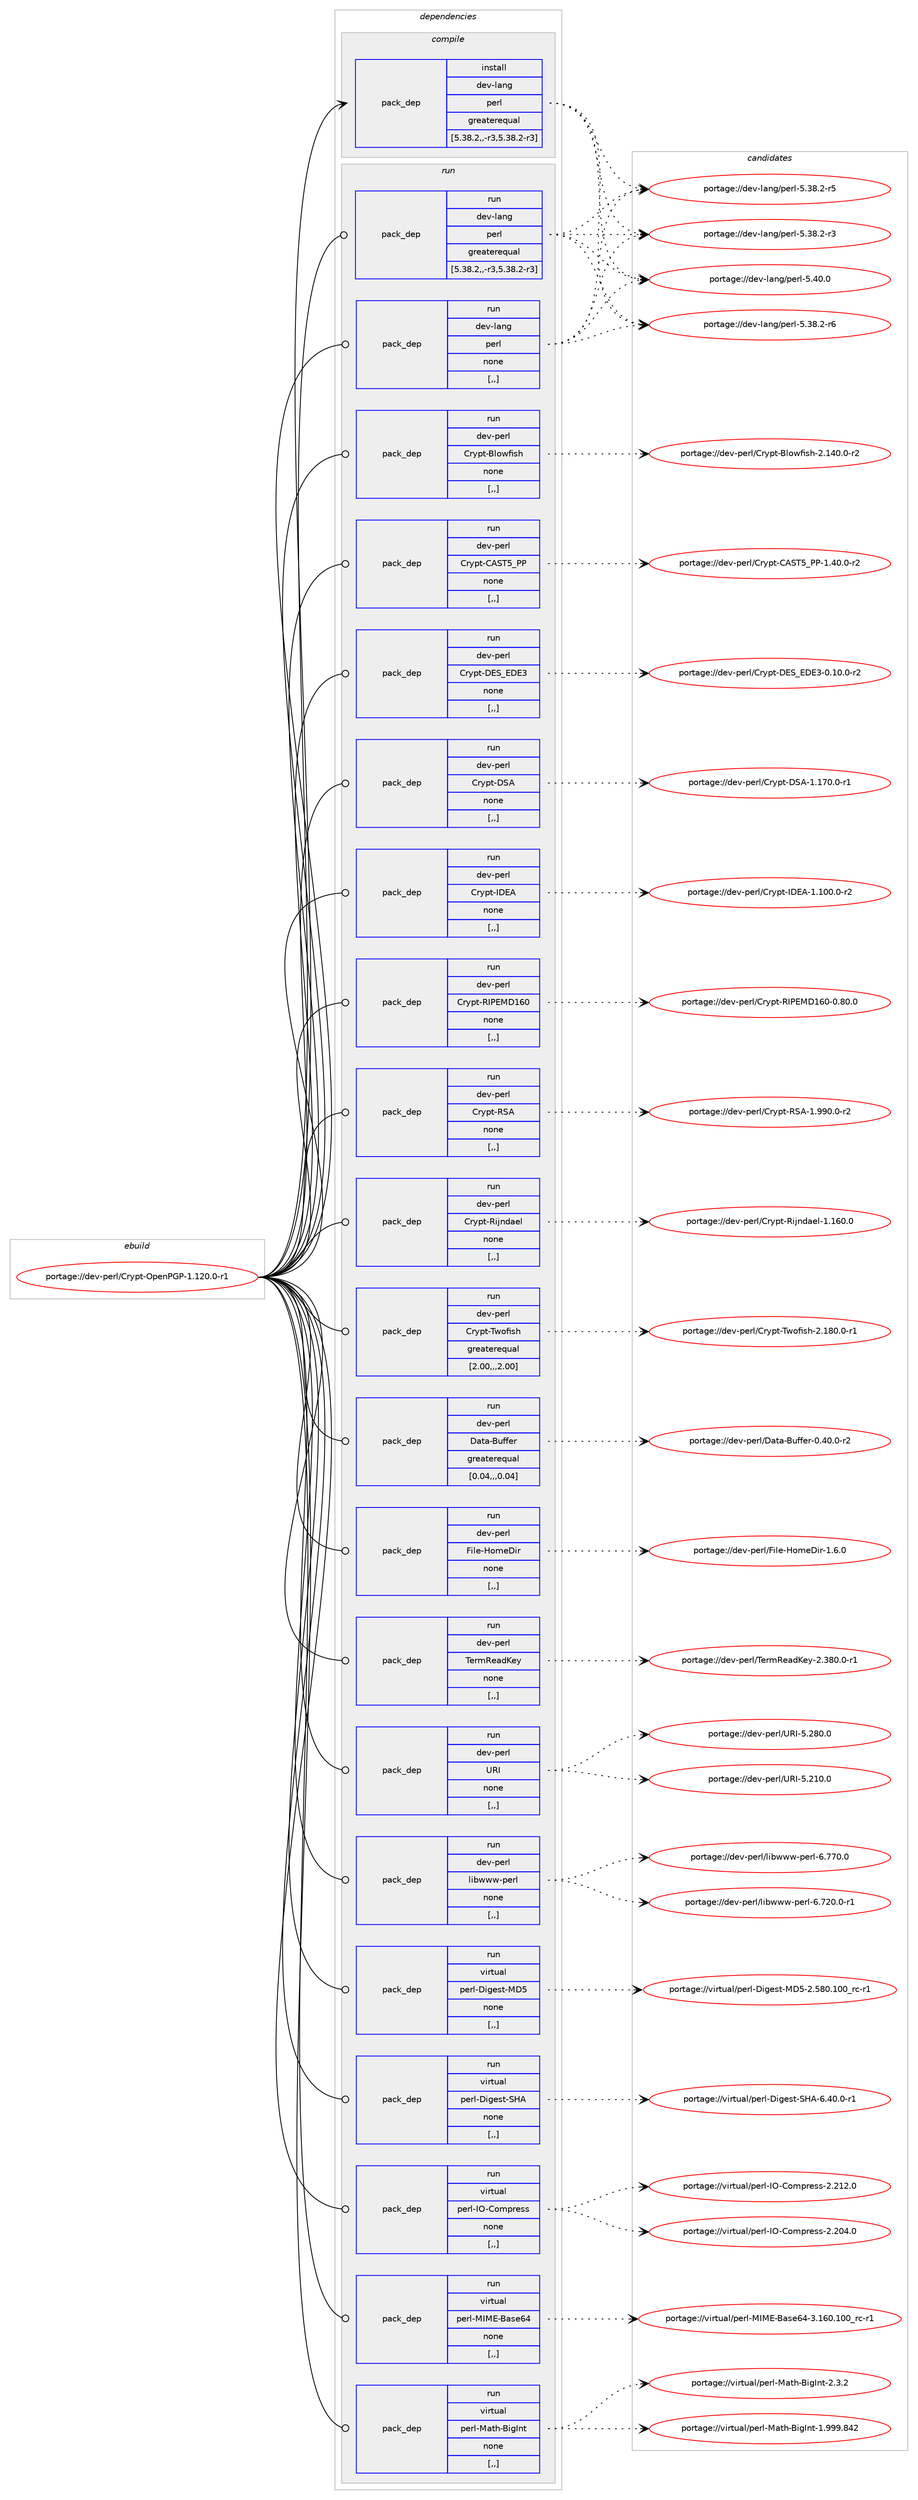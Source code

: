 digraph prolog {

# *************
# Graph options
# *************

newrank=true;
concentrate=true;
compound=true;
graph [rankdir=LR,fontname=Helvetica,fontsize=10,ranksep=1.5];#, ranksep=2.5, nodesep=0.2];
edge  [arrowhead=vee];
node  [fontname=Helvetica,fontsize=10];

# **********
# The ebuild
# **********

subgraph cluster_leftcol {
color=gray;
rank=same;
label=<<i>ebuild</i>>;
id [label="portage://dev-perl/Crypt-OpenPGP-1.120.0-r1", color=red, width=4, href="../dev-perl/Crypt-OpenPGP-1.120.0-r1.svg"];
}

# ****************
# The dependencies
# ****************

subgraph cluster_midcol {
color=gray;
label=<<i>dependencies</i>>;
subgraph cluster_compile {
fillcolor="#eeeeee";
style=filled;
label=<<i>compile</i>>;
subgraph pack96011 {
dependency126735 [label=<<TABLE BORDER="0" CELLBORDER="1" CELLSPACING="0" CELLPADDING="4" WIDTH="220"><TR><TD ROWSPAN="6" CELLPADDING="30">pack_dep</TD></TR><TR><TD WIDTH="110">install</TD></TR><TR><TD>dev-lang</TD></TR><TR><TD>perl</TD></TR><TR><TD>greaterequal</TD></TR><TR><TD>[5.38.2,,-r3,5.38.2-r3]</TD></TR></TABLE>>, shape=none, color=blue];
}
id:e -> dependency126735:w [weight=20,style="solid",arrowhead="vee"];
}
subgraph cluster_compileandrun {
fillcolor="#eeeeee";
style=filled;
label=<<i>compile and run</i>>;
}
subgraph cluster_run {
fillcolor="#eeeeee";
style=filled;
label=<<i>run</i>>;
subgraph pack96012 {
dependency126736 [label=<<TABLE BORDER="0" CELLBORDER="1" CELLSPACING="0" CELLPADDING="4" WIDTH="220"><TR><TD ROWSPAN="6" CELLPADDING="30">pack_dep</TD></TR><TR><TD WIDTH="110">run</TD></TR><TR><TD>dev-lang</TD></TR><TR><TD>perl</TD></TR><TR><TD>greaterequal</TD></TR><TR><TD>[5.38.2,,-r3,5.38.2-r3]</TD></TR></TABLE>>, shape=none, color=blue];
}
id:e -> dependency126736:w [weight=20,style="solid",arrowhead="odot"];
subgraph pack96013 {
dependency126737 [label=<<TABLE BORDER="0" CELLBORDER="1" CELLSPACING="0" CELLPADDING="4" WIDTH="220"><TR><TD ROWSPAN="6" CELLPADDING="30">pack_dep</TD></TR><TR><TD WIDTH="110">run</TD></TR><TR><TD>dev-lang</TD></TR><TR><TD>perl</TD></TR><TR><TD>none</TD></TR><TR><TD>[,,]</TD></TR></TABLE>>, shape=none, color=blue];
}
id:e -> dependency126737:w [weight=20,style="solid",arrowhead="odot"];
subgraph pack96014 {
dependency126738 [label=<<TABLE BORDER="0" CELLBORDER="1" CELLSPACING="0" CELLPADDING="4" WIDTH="220"><TR><TD ROWSPAN="6" CELLPADDING="30">pack_dep</TD></TR><TR><TD WIDTH="110">run</TD></TR><TR><TD>dev-perl</TD></TR><TR><TD>Crypt-Blowfish</TD></TR><TR><TD>none</TD></TR><TR><TD>[,,]</TD></TR></TABLE>>, shape=none, color=blue];
}
id:e -> dependency126738:w [weight=20,style="solid",arrowhead="odot"];
subgraph pack96015 {
dependency126739 [label=<<TABLE BORDER="0" CELLBORDER="1" CELLSPACING="0" CELLPADDING="4" WIDTH="220"><TR><TD ROWSPAN="6" CELLPADDING="30">pack_dep</TD></TR><TR><TD WIDTH="110">run</TD></TR><TR><TD>dev-perl</TD></TR><TR><TD>Crypt-CAST5_PP</TD></TR><TR><TD>none</TD></TR><TR><TD>[,,]</TD></TR></TABLE>>, shape=none, color=blue];
}
id:e -> dependency126739:w [weight=20,style="solid",arrowhead="odot"];
subgraph pack96016 {
dependency126740 [label=<<TABLE BORDER="0" CELLBORDER="1" CELLSPACING="0" CELLPADDING="4" WIDTH="220"><TR><TD ROWSPAN="6" CELLPADDING="30">pack_dep</TD></TR><TR><TD WIDTH="110">run</TD></TR><TR><TD>dev-perl</TD></TR><TR><TD>Crypt-DES_EDE3</TD></TR><TR><TD>none</TD></TR><TR><TD>[,,]</TD></TR></TABLE>>, shape=none, color=blue];
}
id:e -> dependency126740:w [weight=20,style="solid",arrowhead="odot"];
subgraph pack96017 {
dependency126741 [label=<<TABLE BORDER="0" CELLBORDER="1" CELLSPACING="0" CELLPADDING="4" WIDTH="220"><TR><TD ROWSPAN="6" CELLPADDING="30">pack_dep</TD></TR><TR><TD WIDTH="110">run</TD></TR><TR><TD>dev-perl</TD></TR><TR><TD>Crypt-DSA</TD></TR><TR><TD>none</TD></TR><TR><TD>[,,]</TD></TR></TABLE>>, shape=none, color=blue];
}
id:e -> dependency126741:w [weight=20,style="solid",arrowhead="odot"];
subgraph pack96018 {
dependency126742 [label=<<TABLE BORDER="0" CELLBORDER="1" CELLSPACING="0" CELLPADDING="4" WIDTH="220"><TR><TD ROWSPAN="6" CELLPADDING="30">pack_dep</TD></TR><TR><TD WIDTH="110">run</TD></TR><TR><TD>dev-perl</TD></TR><TR><TD>Crypt-IDEA</TD></TR><TR><TD>none</TD></TR><TR><TD>[,,]</TD></TR></TABLE>>, shape=none, color=blue];
}
id:e -> dependency126742:w [weight=20,style="solid",arrowhead="odot"];
subgraph pack96019 {
dependency126743 [label=<<TABLE BORDER="0" CELLBORDER="1" CELLSPACING="0" CELLPADDING="4" WIDTH="220"><TR><TD ROWSPAN="6" CELLPADDING="30">pack_dep</TD></TR><TR><TD WIDTH="110">run</TD></TR><TR><TD>dev-perl</TD></TR><TR><TD>Crypt-RIPEMD160</TD></TR><TR><TD>none</TD></TR><TR><TD>[,,]</TD></TR></TABLE>>, shape=none, color=blue];
}
id:e -> dependency126743:w [weight=20,style="solid",arrowhead="odot"];
subgraph pack96020 {
dependency126744 [label=<<TABLE BORDER="0" CELLBORDER="1" CELLSPACING="0" CELLPADDING="4" WIDTH="220"><TR><TD ROWSPAN="6" CELLPADDING="30">pack_dep</TD></TR><TR><TD WIDTH="110">run</TD></TR><TR><TD>dev-perl</TD></TR><TR><TD>Crypt-RSA</TD></TR><TR><TD>none</TD></TR><TR><TD>[,,]</TD></TR></TABLE>>, shape=none, color=blue];
}
id:e -> dependency126744:w [weight=20,style="solid",arrowhead="odot"];
subgraph pack96021 {
dependency126745 [label=<<TABLE BORDER="0" CELLBORDER="1" CELLSPACING="0" CELLPADDING="4" WIDTH="220"><TR><TD ROWSPAN="6" CELLPADDING="30">pack_dep</TD></TR><TR><TD WIDTH="110">run</TD></TR><TR><TD>dev-perl</TD></TR><TR><TD>Crypt-Rijndael</TD></TR><TR><TD>none</TD></TR><TR><TD>[,,]</TD></TR></TABLE>>, shape=none, color=blue];
}
id:e -> dependency126745:w [weight=20,style="solid",arrowhead="odot"];
subgraph pack96022 {
dependency126746 [label=<<TABLE BORDER="0" CELLBORDER="1" CELLSPACING="0" CELLPADDING="4" WIDTH="220"><TR><TD ROWSPAN="6" CELLPADDING="30">pack_dep</TD></TR><TR><TD WIDTH="110">run</TD></TR><TR><TD>dev-perl</TD></TR><TR><TD>Crypt-Twofish</TD></TR><TR><TD>greaterequal</TD></TR><TR><TD>[2.00,,,2.00]</TD></TR></TABLE>>, shape=none, color=blue];
}
id:e -> dependency126746:w [weight=20,style="solid",arrowhead="odot"];
subgraph pack96023 {
dependency126747 [label=<<TABLE BORDER="0" CELLBORDER="1" CELLSPACING="0" CELLPADDING="4" WIDTH="220"><TR><TD ROWSPAN="6" CELLPADDING="30">pack_dep</TD></TR><TR><TD WIDTH="110">run</TD></TR><TR><TD>dev-perl</TD></TR><TR><TD>Data-Buffer</TD></TR><TR><TD>greaterequal</TD></TR><TR><TD>[0.04,,,0.04]</TD></TR></TABLE>>, shape=none, color=blue];
}
id:e -> dependency126747:w [weight=20,style="solid",arrowhead="odot"];
subgraph pack96024 {
dependency126748 [label=<<TABLE BORDER="0" CELLBORDER="1" CELLSPACING="0" CELLPADDING="4" WIDTH="220"><TR><TD ROWSPAN="6" CELLPADDING="30">pack_dep</TD></TR><TR><TD WIDTH="110">run</TD></TR><TR><TD>dev-perl</TD></TR><TR><TD>File-HomeDir</TD></TR><TR><TD>none</TD></TR><TR><TD>[,,]</TD></TR></TABLE>>, shape=none, color=blue];
}
id:e -> dependency126748:w [weight=20,style="solid",arrowhead="odot"];
subgraph pack96025 {
dependency126749 [label=<<TABLE BORDER="0" CELLBORDER="1" CELLSPACING="0" CELLPADDING="4" WIDTH="220"><TR><TD ROWSPAN="6" CELLPADDING="30">pack_dep</TD></TR><TR><TD WIDTH="110">run</TD></TR><TR><TD>dev-perl</TD></TR><TR><TD>TermReadKey</TD></TR><TR><TD>none</TD></TR><TR><TD>[,,]</TD></TR></TABLE>>, shape=none, color=blue];
}
id:e -> dependency126749:w [weight=20,style="solid",arrowhead="odot"];
subgraph pack96026 {
dependency126750 [label=<<TABLE BORDER="0" CELLBORDER="1" CELLSPACING="0" CELLPADDING="4" WIDTH="220"><TR><TD ROWSPAN="6" CELLPADDING="30">pack_dep</TD></TR><TR><TD WIDTH="110">run</TD></TR><TR><TD>dev-perl</TD></TR><TR><TD>URI</TD></TR><TR><TD>none</TD></TR><TR><TD>[,,]</TD></TR></TABLE>>, shape=none, color=blue];
}
id:e -> dependency126750:w [weight=20,style="solid",arrowhead="odot"];
subgraph pack96027 {
dependency126751 [label=<<TABLE BORDER="0" CELLBORDER="1" CELLSPACING="0" CELLPADDING="4" WIDTH="220"><TR><TD ROWSPAN="6" CELLPADDING="30">pack_dep</TD></TR><TR><TD WIDTH="110">run</TD></TR><TR><TD>dev-perl</TD></TR><TR><TD>libwww-perl</TD></TR><TR><TD>none</TD></TR><TR><TD>[,,]</TD></TR></TABLE>>, shape=none, color=blue];
}
id:e -> dependency126751:w [weight=20,style="solid",arrowhead="odot"];
subgraph pack96028 {
dependency126752 [label=<<TABLE BORDER="0" CELLBORDER="1" CELLSPACING="0" CELLPADDING="4" WIDTH="220"><TR><TD ROWSPAN="6" CELLPADDING="30">pack_dep</TD></TR><TR><TD WIDTH="110">run</TD></TR><TR><TD>virtual</TD></TR><TR><TD>perl-Digest-MD5</TD></TR><TR><TD>none</TD></TR><TR><TD>[,,]</TD></TR></TABLE>>, shape=none, color=blue];
}
id:e -> dependency126752:w [weight=20,style="solid",arrowhead="odot"];
subgraph pack96029 {
dependency126753 [label=<<TABLE BORDER="0" CELLBORDER="1" CELLSPACING="0" CELLPADDING="4" WIDTH="220"><TR><TD ROWSPAN="6" CELLPADDING="30">pack_dep</TD></TR><TR><TD WIDTH="110">run</TD></TR><TR><TD>virtual</TD></TR><TR><TD>perl-Digest-SHA</TD></TR><TR><TD>none</TD></TR><TR><TD>[,,]</TD></TR></TABLE>>, shape=none, color=blue];
}
id:e -> dependency126753:w [weight=20,style="solid",arrowhead="odot"];
subgraph pack96030 {
dependency126754 [label=<<TABLE BORDER="0" CELLBORDER="1" CELLSPACING="0" CELLPADDING="4" WIDTH="220"><TR><TD ROWSPAN="6" CELLPADDING="30">pack_dep</TD></TR><TR><TD WIDTH="110">run</TD></TR><TR><TD>virtual</TD></TR><TR><TD>perl-IO-Compress</TD></TR><TR><TD>none</TD></TR><TR><TD>[,,]</TD></TR></TABLE>>, shape=none, color=blue];
}
id:e -> dependency126754:w [weight=20,style="solid",arrowhead="odot"];
subgraph pack96031 {
dependency126755 [label=<<TABLE BORDER="0" CELLBORDER="1" CELLSPACING="0" CELLPADDING="4" WIDTH="220"><TR><TD ROWSPAN="6" CELLPADDING="30">pack_dep</TD></TR><TR><TD WIDTH="110">run</TD></TR><TR><TD>virtual</TD></TR><TR><TD>perl-MIME-Base64</TD></TR><TR><TD>none</TD></TR><TR><TD>[,,]</TD></TR></TABLE>>, shape=none, color=blue];
}
id:e -> dependency126755:w [weight=20,style="solid",arrowhead="odot"];
subgraph pack96032 {
dependency126756 [label=<<TABLE BORDER="0" CELLBORDER="1" CELLSPACING="0" CELLPADDING="4" WIDTH="220"><TR><TD ROWSPAN="6" CELLPADDING="30">pack_dep</TD></TR><TR><TD WIDTH="110">run</TD></TR><TR><TD>virtual</TD></TR><TR><TD>perl-Math-BigInt</TD></TR><TR><TD>none</TD></TR><TR><TD>[,,]</TD></TR></TABLE>>, shape=none, color=blue];
}
id:e -> dependency126756:w [weight=20,style="solid",arrowhead="odot"];
}
}

# **************
# The candidates
# **************

subgraph cluster_choices {
rank=same;
color=gray;
label=<<i>candidates</i>>;

subgraph choice96011 {
color=black;
nodesep=1;
choice10010111845108971101034711210111410845534652484648 [label="portage://dev-lang/perl-5.40.0", color=red, width=4,href="../dev-lang/perl-5.40.0.svg"];
choice100101118451089711010347112101114108455346515646504511454 [label="portage://dev-lang/perl-5.38.2-r6", color=red, width=4,href="../dev-lang/perl-5.38.2-r6.svg"];
choice100101118451089711010347112101114108455346515646504511453 [label="portage://dev-lang/perl-5.38.2-r5", color=red, width=4,href="../dev-lang/perl-5.38.2-r5.svg"];
choice100101118451089711010347112101114108455346515646504511451 [label="portage://dev-lang/perl-5.38.2-r3", color=red, width=4,href="../dev-lang/perl-5.38.2-r3.svg"];
dependency126735:e -> choice10010111845108971101034711210111410845534652484648:w [style=dotted,weight="100"];
dependency126735:e -> choice100101118451089711010347112101114108455346515646504511454:w [style=dotted,weight="100"];
dependency126735:e -> choice100101118451089711010347112101114108455346515646504511453:w [style=dotted,weight="100"];
dependency126735:e -> choice100101118451089711010347112101114108455346515646504511451:w [style=dotted,weight="100"];
}
subgraph choice96012 {
color=black;
nodesep=1;
choice10010111845108971101034711210111410845534652484648 [label="portage://dev-lang/perl-5.40.0", color=red, width=4,href="../dev-lang/perl-5.40.0.svg"];
choice100101118451089711010347112101114108455346515646504511454 [label="portage://dev-lang/perl-5.38.2-r6", color=red, width=4,href="../dev-lang/perl-5.38.2-r6.svg"];
choice100101118451089711010347112101114108455346515646504511453 [label="portage://dev-lang/perl-5.38.2-r5", color=red, width=4,href="../dev-lang/perl-5.38.2-r5.svg"];
choice100101118451089711010347112101114108455346515646504511451 [label="portage://dev-lang/perl-5.38.2-r3", color=red, width=4,href="../dev-lang/perl-5.38.2-r3.svg"];
dependency126736:e -> choice10010111845108971101034711210111410845534652484648:w [style=dotted,weight="100"];
dependency126736:e -> choice100101118451089711010347112101114108455346515646504511454:w [style=dotted,weight="100"];
dependency126736:e -> choice100101118451089711010347112101114108455346515646504511453:w [style=dotted,weight="100"];
dependency126736:e -> choice100101118451089711010347112101114108455346515646504511451:w [style=dotted,weight="100"];
}
subgraph choice96013 {
color=black;
nodesep=1;
choice10010111845108971101034711210111410845534652484648 [label="portage://dev-lang/perl-5.40.0", color=red, width=4,href="../dev-lang/perl-5.40.0.svg"];
choice100101118451089711010347112101114108455346515646504511454 [label="portage://dev-lang/perl-5.38.2-r6", color=red, width=4,href="../dev-lang/perl-5.38.2-r6.svg"];
choice100101118451089711010347112101114108455346515646504511453 [label="portage://dev-lang/perl-5.38.2-r5", color=red, width=4,href="../dev-lang/perl-5.38.2-r5.svg"];
choice100101118451089711010347112101114108455346515646504511451 [label="portage://dev-lang/perl-5.38.2-r3", color=red, width=4,href="../dev-lang/perl-5.38.2-r3.svg"];
dependency126737:e -> choice10010111845108971101034711210111410845534652484648:w [style=dotted,weight="100"];
dependency126737:e -> choice100101118451089711010347112101114108455346515646504511454:w [style=dotted,weight="100"];
dependency126737:e -> choice100101118451089711010347112101114108455346515646504511453:w [style=dotted,weight="100"];
dependency126737:e -> choice100101118451089711010347112101114108455346515646504511451:w [style=dotted,weight="100"];
}
subgraph choice96014 {
color=black;
nodesep=1;
choice100101118451121011141084767114121112116456610811111910210511510445504649524846484511450 [label="portage://dev-perl/Crypt-Blowfish-2.140.0-r2", color=red, width=4,href="../dev-perl/Crypt-Blowfish-2.140.0-r2.svg"];
dependency126738:e -> choice100101118451121011141084767114121112116456610811111910210511510445504649524846484511450:w [style=dotted,weight="100"];
}
subgraph choice96015 {
color=black;
nodesep=1;
choice100101118451121011141084767114121112116456765838453958080454946524846484511450 [label="portage://dev-perl/Crypt-CAST5_PP-1.40.0-r2", color=red, width=4,href="../dev-perl/Crypt-CAST5_PP-1.40.0-r2.svg"];
dependency126739:e -> choice100101118451121011141084767114121112116456765838453958080454946524846484511450:w [style=dotted,weight="100"];
}
subgraph choice96016 {
color=black;
nodesep=1;
choice100101118451121011141084767114121112116456869839569686951454846494846484511450 [label="portage://dev-perl/Crypt-DES_EDE3-0.10.0-r2", color=red, width=4,href="../dev-perl/Crypt-DES_EDE3-0.10.0-r2.svg"];
dependency126740:e -> choice100101118451121011141084767114121112116456869839569686951454846494846484511450:w [style=dotted,weight="100"];
}
subgraph choice96017 {
color=black;
nodesep=1;
choice1001011184511210111410847671141211121164568836545494649554846484511449 [label="portage://dev-perl/Crypt-DSA-1.170.0-r1", color=red, width=4,href="../dev-perl/Crypt-DSA-1.170.0-r1.svg"];
dependency126741:e -> choice1001011184511210111410847671141211121164568836545494649554846484511449:w [style=dotted,weight="100"];
}
subgraph choice96018 {
color=black;
nodesep=1;
choice100101118451121011141084767114121112116457368696545494649484846484511450 [label="portage://dev-perl/Crypt-IDEA-1.100.0-r2", color=red, width=4,href="../dev-perl/Crypt-IDEA-1.100.0-r2.svg"];
dependency126742:e -> choice100101118451121011141084767114121112116457368696545494649484846484511450:w [style=dotted,weight="100"];
}
subgraph choice96019 {
color=black;
nodesep=1;
choice1001011184511210111410847671141211121164582738069776849544845484656484648 [label="portage://dev-perl/Crypt-RIPEMD160-0.80.0", color=red, width=4,href="../dev-perl/Crypt-RIPEMD160-0.80.0.svg"];
dependency126743:e -> choice1001011184511210111410847671141211121164582738069776849544845484656484648:w [style=dotted,weight="100"];
}
subgraph choice96020 {
color=black;
nodesep=1;
choice1001011184511210111410847671141211121164582836545494657574846484511450 [label="portage://dev-perl/Crypt-RSA-1.990.0-r2", color=red, width=4,href="../dev-perl/Crypt-RSA-1.990.0-r2.svg"];
dependency126744:e -> choice1001011184511210111410847671141211121164582836545494657574846484511450:w [style=dotted,weight="100"];
}
subgraph choice96021 {
color=black;
nodesep=1;
choice1001011184511210111410847671141211121164582105106110100971011084549464954484648 [label="portage://dev-perl/Crypt-Rijndael-1.160.0", color=red, width=4,href="../dev-perl/Crypt-Rijndael-1.160.0.svg"];
dependency126745:e -> choice1001011184511210111410847671141211121164582105106110100971011084549464954484648:w [style=dotted,weight="100"];
}
subgraph choice96022 {
color=black;
nodesep=1;
choice100101118451121011141084767114121112116458411911110210511510445504649564846484511449 [label="portage://dev-perl/Crypt-Twofish-2.180.0-r1", color=red, width=4,href="../dev-perl/Crypt-Twofish-2.180.0-r1.svg"];
dependency126746:e -> choice100101118451121011141084767114121112116458411911110210511510445504649564846484511449:w [style=dotted,weight="100"];
}
subgraph choice96023 {
color=black;
nodesep=1;
choice10010111845112101114108476897116974566117102102101114454846524846484511450 [label="portage://dev-perl/Data-Buffer-0.40.0-r2", color=red, width=4,href="../dev-perl/Data-Buffer-0.40.0-r2.svg"];
dependency126747:e -> choice10010111845112101114108476897116974566117102102101114454846524846484511450:w [style=dotted,weight="100"];
}
subgraph choice96024 {
color=black;
nodesep=1;
choice100101118451121011141084770105108101457211110910168105114454946544648 [label="portage://dev-perl/File-HomeDir-1.6.0", color=red, width=4,href="../dev-perl/File-HomeDir-1.6.0.svg"];
dependency126748:e -> choice100101118451121011141084770105108101457211110910168105114454946544648:w [style=dotted,weight="100"];
}
subgraph choice96025 {
color=black;
nodesep=1;
choice10010111845112101114108478410111410982101971007510112145504651564846484511449 [label="portage://dev-perl/TermReadKey-2.380.0-r1", color=red, width=4,href="../dev-perl/TermReadKey-2.380.0-r1.svg"];
dependency126749:e -> choice10010111845112101114108478410111410982101971007510112145504651564846484511449:w [style=dotted,weight="100"];
}
subgraph choice96026 {
color=black;
nodesep=1;
choice10010111845112101114108478582734553465056484648 [label="portage://dev-perl/URI-5.280.0", color=red, width=4,href="../dev-perl/URI-5.280.0.svg"];
choice10010111845112101114108478582734553465049484648 [label="portage://dev-perl/URI-5.210.0", color=red, width=4,href="../dev-perl/URI-5.210.0.svg"];
dependency126750:e -> choice10010111845112101114108478582734553465056484648:w [style=dotted,weight="100"];
dependency126750:e -> choice10010111845112101114108478582734553465049484648:w [style=dotted,weight="100"];
}
subgraph choice96027 {
color=black;
nodesep=1;
choice100101118451121011141084710810598119119119451121011141084554465555484648 [label="portage://dev-perl/libwww-perl-6.770.0", color=red, width=4,href="../dev-perl/libwww-perl-6.770.0.svg"];
choice1001011184511210111410847108105981191191194511210111410845544655504846484511449 [label="portage://dev-perl/libwww-perl-6.720.0-r1", color=red, width=4,href="../dev-perl/libwww-perl-6.720.0-r1.svg"];
dependency126751:e -> choice100101118451121011141084710810598119119119451121011141084554465555484648:w [style=dotted,weight="100"];
dependency126751:e -> choice1001011184511210111410847108105981191191194511210111410845544655504846484511449:w [style=dotted,weight="100"];
}
subgraph choice96028 {
color=black;
nodesep=1;
choice11810511411611797108471121011141084568105103101115116457768534550465356484649484895114994511449 [label="portage://virtual/perl-Digest-MD5-2.580.100_rc-r1", color=red, width=4,href="../virtual/perl-Digest-MD5-2.580.100_rc-r1.svg"];
dependency126752:e -> choice11810511411611797108471121011141084568105103101115116457768534550465356484649484895114994511449:w [style=dotted,weight="100"];
}
subgraph choice96029 {
color=black;
nodesep=1;
choice1181051141161179710847112101114108456810510310111511645837265455446524846484511449 [label="portage://virtual/perl-Digest-SHA-6.40.0-r1", color=red, width=4,href="../virtual/perl-Digest-SHA-6.40.0-r1.svg"];
dependency126753:e -> choice1181051141161179710847112101114108456810510310111511645837265455446524846484511449:w [style=dotted,weight="100"];
}
subgraph choice96030 {
color=black;
nodesep=1;
choice118105114116117971084711210111410845737945671111091121141011151154550465049504648 [label="portage://virtual/perl-IO-Compress-2.212.0", color=red, width=4,href="../virtual/perl-IO-Compress-2.212.0.svg"];
choice118105114116117971084711210111410845737945671111091121141011151154550465048524648 [label="portage://virtual/perl-IO-Compress-2.204.0", color=red, width=4,href="../virtual/perl-IO-Compress-2.204.0.svg"];
dependency126754:e -> choice118105114116117971084711210111410845737945671111091121141011151154550465049504648:w [style=dotted,weight="100"];
dependency126754:e -> choice118105114116117971084711210111410845737945671111091121141011151154550465048524648:w [style=dotted,weight="100"];
}
subgraph choice96031 {
color=black;
nodesep=1;
choice1181051141161179710847112101114108457773776945669711510154524551464954484649484895114994511449 [label="portage://virtual/perl-MIME-Base64-3.160.100_rc-r1", color=red, width=4,href="../virtual/perl-MIME-Base64-3.160.100_rc-r1.svg"];
dependency126755:e -> choice1181051141161179710847112101114108457773776945669711510154524551464954484649484895114994511449:w [style=dotted,weight="100"];
}
subgraph choice96032 {
color=black;
nodesep=1;
choice1181051141161179710847112101114108457797116104456610510373110116455046514650 [label="portage://virtual/perl-Math-BigInt-2.3.2", color=red, width=4,href="../virtual/perl-Math-BigInt-2.3.2.svg"];
choice118105114116117971084711210111410845779711610445661051037311011645494657575746565250 [label="portage://virtual/perl-Math-BigInt-1.999.842", color=red, width=4,href="../virtual/perl-Math-BigInt-1.999.842.svg"];
dependency126756:e -> choice1181051141161179710847112101114108457797116104456610510373110116455046514650:w [style=dotted,weight="100"];
dependency126756:e -> choice118105114116117971084711210111410845779711610445661051037311011645494657575746565250:w [style=dotted,weight="100"];
}
}

}
